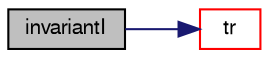 digraph "invariantI"
{
  bgcolor="transparent";
  edge [fontname="FreeSans",fontsize="10",labelfontname="FreeSans",labelfontsize="10"];
  node [fontname="FreeSans",fontsize="10",shape=record];
  rankdir="LR";
  Node127501 [label="invariantI",height=0.2,width=0.4,color="black", fillcolor="grey75", style="filled", fontcolor="black"];
  Node127501 -> Node127502 [color="midnightblue",fontsize="10",style="solid",fontname="FreeSans"];
  Node127502 [label="tr",height=0.2,width=0.4,color="red",URL="$a21124.html#a16888f82e1accdb4c88dc9573a1dd02e"];
}
